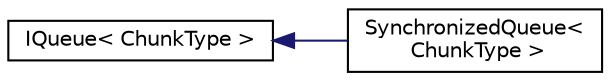 digraph "Graphical Class Hierarchy"
{
 // LATEX_PDF_SIZE
  edge [fontname="Helvetica",fontsize="10",labelfontname="Helvetica",labelfontsize="10"];
  node [fontname="Helvetica",fontsize="10",shape=record];
  rankdir="LR";
  Node0 [label="IQueue\< ChunkType \>",height=0.2,width=0.4,color="black", fillcolor="white", style="filled",URL="$classIQueue.html",tooltip=" "];
  Node0 -> Node1 [dir="back",color="midnightblue",fontsize="10",style="solid",fontname="Helvetica"];
  Node1 [label="SynchronizedQueue\<\l ChunkType \>",height=0.2,width=0.4,color="black", fillcolor="white", style="filled",URL="$classSynchronizedQueue.html",tooltip=" "];
}
